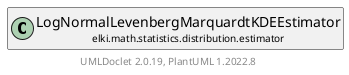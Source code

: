 @startuml
    remove .*\.(Instance|Par|Parameterizer|Factory)$
    set namespaceSeparator none
    hide empty fields
    hide empty methods

    class "<size:14>LogNormalLevenbergMarquardtKDEEstimator.Par\n<size:10>elki.math.statistics.distribution.estimator" as elki.math.statistics.distribution.estimator.LogNormalLevenbergMarquardtKDEEstimator.Par [[LogNormalLevenbergMarquardtKDEEstimator.Par.html]] {
        +make(): LogNormalLevenbergMarquardtKDEEstimator
    }

    interface "<size:14>Parameterizer\n<size:10>elki.utilities.optionhandling" as elki.utilities.optionhandling.Parameterizer [[../../../../utilities/optionhandling/Parameterizer.html]] {
        {abstract} +make(): Object
    }
    class "<size:14>LogNormalLevenbergMarquardtKDEEstimator\n<size:10>elki.math.statistics.distribution.estimator" as elki.math.statistics.distribution.estimator.LogNormalLevenbergMarquardtKDEEstimator [[LogNormalLevenbergMarquardtKDEEstimator.html]]

    elki.utilities.optionhandling.Parameterizer <|.. elki.math.statistics.distribution.estimator.LogNormalLevenbergMarquardtKDEEstimator.Par
    elki.math.statistics.distribution.estimator.LogNormalLevenbergMarquardtKDEEstimator +-- elki.math.statistics.distribution.estimator.LogNormalLevenbergMarquardtKDEEstimator.Par

    center footer UMLDoclet 2.0.19, PlantUML 1.2022.8
@enduml
